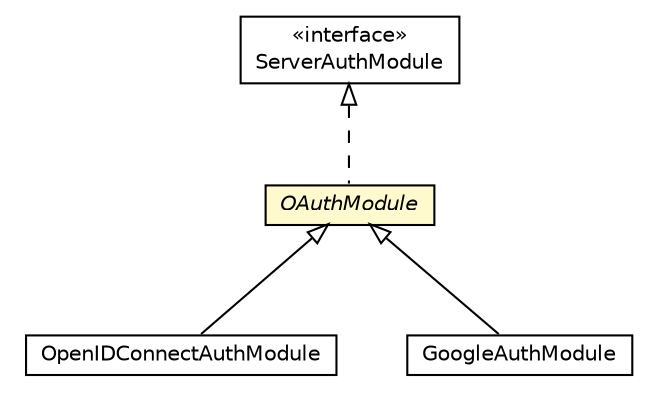 #!/usr/local/bin/dot
#
# Class diagram 
# Generated by UMLGraph version R5_6-24-gf6e263 (http://www.umlgraph.org/)
#

digraph G {
	edge [fontname="Helvetica",fontsize=10,labelfontname="Helvetica",labelfontsize=10];
	node [fontname="Helvetica",fontsize=10,shape=plaintext];
	nodesep=0.25;
	ranksep=0.5;
	// net.trajano.auth.OAuthModule
	c81 [label=<<table title="net.trajano.auth.OAuthModule" border="0" cellborder="1" cellspacing="0" cellpadding="2" port="p" bgcolor="lemonChiffon" href="./OAuthModule.html">
		<tr><td><table border="0" cellspacing="0" cellpadding="1">
<tr><td align="center" balign="center"><font face="Helvetica-Oblique"> OAuthModule </font></td></tr>
		</table></td></tr>
		</table>>, URL="./OAuthModule.html", fontname="Helvetica", fontcolor="black", fontsize=10.0];
	// net.trajano.auth.OpenIDConnectAuthModule
	c82 [label=<<table title="net.trajano.auth.OpenIDConnectAuthModule" border="0" cellborder="1" cellspacing="0" cellpadding="2" port="p" href="./OpenIDConnectAuthModule.html">
		<tr><td><table border="0" cellspacing="0" cellpadding="1">
<tr><td align="center" balign="center"> OpenIDConnectAuthModule </td></tr>
		</table></td></tr>
		</table>>, URL="./OpenIDConnectAuthModule.html", fontname="Helvetica", fontcolor="black", fontsize=10.0];
	// net.trajano.auth.GoogleAuthModule
	c83 [label=<<table title="net.trajano.auth.GoogleAuthModule" border="0" cellborder="1" cellspacing="0" cellpadding="2" port="p" href="./GoogleAuthModule.html">
		<tr><td><table border="0" cellspacing="0" cellpadding="1">
<tr><td align="center" balign="center"> GoogleAuthModule </td></tr>
		</table></td></tr>
		</table>>, URL="./GoogleAuthModule.html", fontname="Helvetica", fontcolor="black", fontsize=10.0];
	//net.trajano.auth.OAuthModule implements javax.security.auth.message.module.ServerAuthModule
	c91:p -> c81:p [dir=back,arrowtail=empty,style=dashed];
	//net.trajano.auth.OpenIDConnectAuthModule extends net.trajano.auth.OAuthModule
	c81:p -> c82:p [dir=back,arrowtail=empty];
	//net.trajano.auth.GoogleAuthModule extends net.trajano.auth.OAuthModule
	c81:p -> c83:p [dir=back,arrowtail=empty];
	// javax.security.auth.message.module.ServerAuthModule
	c91 [label=<<table title="javax.security.auth.message.module.ServerAuthModule" border="0" cellborder="1" cellspacing="0" cellpadding="2" port="p" href="http://java.sun.com/j2se/1.4.2/docs/api/javax/security/auth/message/module/ServerAuthModule.html">
		<tr><td><table border="0" cellspacing="0" cellpadding="1">
<tr><td align="center" balign="center"> &#171;interface&#187; </td></tr>
<tr><td align="center" balign="center"> ServerAuthModule </td></tr>
		</table></td></tr>
		</table>>, URL="http://java.sun.com/j2se/1.4.2/docs/api/javax/security/auth/message/module/ServerAuthModule.html", fontname="Helvetica", fontcolor="black", fontsize=10.0];
}

